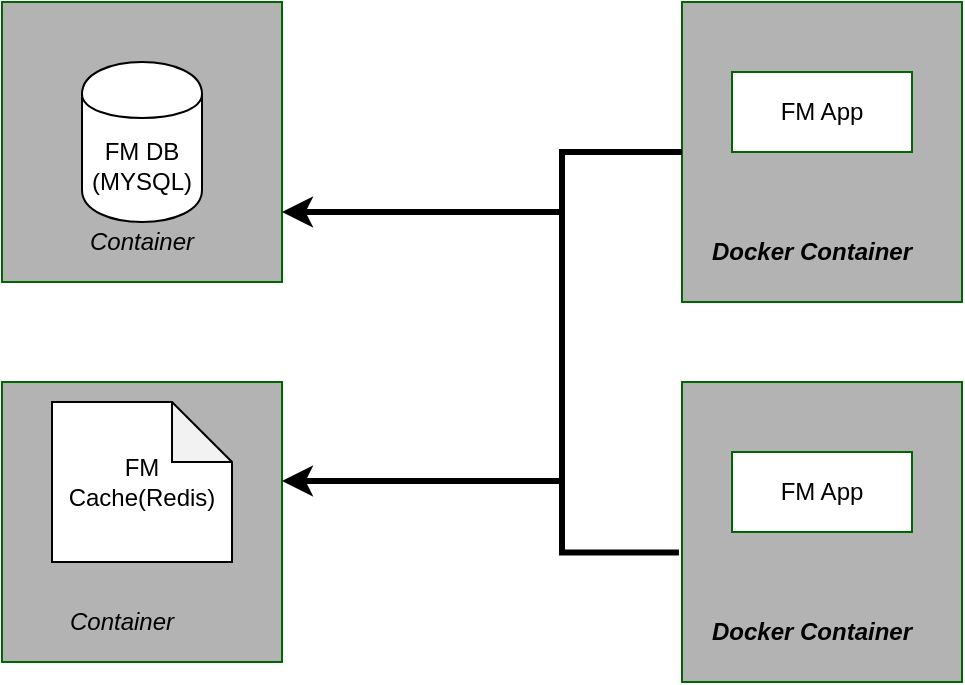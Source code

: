 <mxfile version="10.6.5" type="github"><diagram name="FM Microservice" id="b5b7bab2-c9e2-2cf4-8b2a-24fd1a2a6d21"><mxGraphModel dx="1076" dy="536" grid="1" gridSize="10" guides="1" tooltips="1" connect="1" arrows="1" fold="1" page="1" pageScale="1" pageWidth="827" pageHeight="1169" background="#ffffff" math="0" shadow="0"><root><mxCell id="0"/><mxCell id="1" parent="0"/><mxCell id="XsBEvXi6d7kAogpYvM54-3" value="" style="whiteSpace=wrap;html=1;aspect=fixed;rounded=0;strokeColor=#006600;fillColor=#B3B3B3;" parent="1" vertex="1"><mxGeometry x="70" y="160" width="140" height="140" as="geometry"/></mxCell><mxCell id="XsBEvXi6d7kAogpYvM54-1" value="" style="rounded=0;whiteSpace=wrap;html=1;fillColor=#B3B3B3;strokeColor=#006600;" parent="1" vertex="1"><mxGeometry x="410" y="160" width="140" height="150" as="geometry"/></mxCell><mxCell id="XsBEvXi6d7kAogpYvM54-2" value="FM DB (MYSQL)" style="shape=cylinder;whiteSpace=wrap;html=1;boundedLbl=1;backgroundOutline=1;" parent="1" vertex="1"><mxGeometry x="110" y="190" width="60" height="80" as="geometry"/></mxCell><mxCell id="XsBEvXi6d7kAogpYvM54-5" value="&lt;i&gt;&lt;b&gt;Docker Container&lt;/b&gt;&lt;/i&gt;" style="text;html=1;strokeColor=none;fillColor=none;align=center;verticalAlign=middle;whiteSpace=wrap;rounded=0;" parent="1" vertex="1"><mxGeometry x="420" y="275" width="110" height="20" as="geometry"/></mxCell><mxCell id="XsBEvXi6d7kAogpYvM54-10" value="&lt;i&gt;Container&lt;/i&gt;" style="text;html=1;strokeColor=none;fillColor=none;align=center;verticalAlign=middle;whiteSpace=wrap;rounded=0;" parent="1" vertex="1"><mxGeometry x="120" y="270" width="40" height="20" as="geometry"/></mxCell><mxCell id="XsBEvXi6d7kAogpYvM54-12" value="" style="whiteSpace=wrap;html=1;aspect=fixed;rounded=0;strokeColor=#006600;fillColor=#B3B3B3;" parent="1" vertex="1"><mxGeometry x="70" y="350" width="140" height="140" as="geometry"/></mxCell><mxCell id="XsBEvXi6d7kAogpYvM54-14" value="&lt;i&gt;Container&lt;/i&gt;" style="text;html=1;strokeColor=none;fillColor=none;align=center;verticalAlign=middle;whiteSpace=wrap;rounded=0;" parent="1" vertex="1"><mxGeometry x="110" y="460" width="40" height="20" as="geometry"/></mxCell><mxCell id="XsBEvXi6d7kAogpYvM54-15" value="FM Cache(Redis)" style="shape=note;whiteSpace=wrap;html=1;backgroundOutline=1;darkOpacity=0.05;" parent="1" vertex="1"><mxGeometry x="95" y="360" width="90" height="80" as="geometry"/></mxCell><mxCell id="XsBEvXi6d7kAogpYvM54-26" value="FM App" style="rounded=0;whiteSpace=wrap;html=1;strokeColor=#006600;fillColor=#ffffff;" parent="1" vertex="1"><mxGeometry x="435" y="195" width="90" height="40" as="geometry"/></mxCell><mxCell id="XsBEvXi6d7kAogpYvM54-27" value="" style="rounded=0;whiteSpace=wrap;html=1;fillColor=#B3B3B3;strokeColor=#006600;" parent="1" vertex="1"><mxGeometry x="410" y="350" width="140" height="150" as="geometry"/></mxCell><mxCell id="XsBEvXi6d7kAogpYvM54-28" value="&lt;i&gt;&lt;b&gt;Docker Container&lt;/b&gt;&lt;/i&gt;" style="text;html=1;strokeColor=none;fillColor=none;align=center;verticalAlign=middle;whiteSpace=wrap;rounded=0;" parent="1" vertex="1"><mxGeometry x="420" y="465" width="110" height="20" as="geometry"/></mxCell><mxCell id="XsBEvXi6d7kAogpYvM54-29" value="FM App" style="rounded=0;whiteSpace=wrap;html=1;strokeColor=#006600;fillColor=#ffffff;" parent="1" vertex="1"><mxGeometry x="435" y="385" width="90" height="40" as="geometry"/></mxCell><mxCell id="XsBEvXi6d7kAogpYvM54-35" value="" style="endArrow=none;html=1;strokeWidth=3;edgeStyle=orthogonalEdgeStyle;rounded=0;exitX=-0.011;exitY=0.568;exitDx=0;exitDy=0;exitPerimeter=0;" parent="1" source="XsBEvXi6d7kAogpYvM54-27" target="XsBEvXi6d7kAogpYvM54-1" edge="1"><mxGeometry width="50" height="50" relative="1" as="geometry"><mxPoint x="400" y="435" as="sourcePoint"/><mxPoint x="220" y="525" as="targetPoint"/><Array as="points"><mxPoint x="350" y="435"/><mxPoint x="350" y="235"/></Array></mxGeometry></mxCell><mxCell id="XsBEvXi6d7kAogpYvM54-36" value="" style="endArrow=classic;html=1;strokeWidth=3;entryX=1;entryY=0.75;entryDx=0;entryDy=0;" parent="1" target="XsBEvXi6d7kAogpYvM54-3" edge="1"><mxGeometry width="50" height="50" relative="1" as="geometry"><mxPoint x="350" y="265" as="sourcePoint"/><mxPoint x="320" y="275" as="targetPoint"/></mxGeometry></mxCell><mxCell id="XsBEvXi6d7kAogpYvM54-37" value="" style="endArrow=classic;html=1;strokeWidth=3;entryX=1;entryY=0.75;entryDx=0;entryDy=0;" parent="1" edge="1"><mxGeometry width="50" height="50" relative="1" as="geometry"><mxPoint x="350" y="399.5" as="sourcePoint"/><mxPoint x="210" y="399.5" as="targetPoint"/></mxGeometry></mxCell></root></mxGraphModel></diagram><diagram id="bomM4OSK69pH96VOa1PS" name="Deployment and scaling"><mxGraphModel dx="1010" dy="550" grid="1" gridSize="10" guides="1" tooltips="1" connect="1" arrows="1" fold="1" page="1" pageScale="1" pageWidth="850" pageHeight="1100" math="0" shadow="0"><root><mxCell id="FZttoBnwqSK5WaL9bnYL-0"/><mxCell id="FZttoBnwqSK5WaL9bnYL-1" parent="FZttoBnwqSK5WaL9bnYL-0"/><mxCell id="Ld_Pm03L-7xC0JWbk3ft-17" value="" style="rounded=0;whiteSpace=wrap;html=1;fillColor=#B3B3B3;strokeColor=#006600;" parent="FZttoBnwqSK5WaL9bnYL-1" vertex="1"><mxGeometry x="248.5" y="178.5" width="95" height="130" as="geometry"/></mxCell><mxCell id="Ld_Pm03L-7xC0JWbk3ft-18" value="&lt;i&gt;&lt;b&gt;&lt;font style=&quot;font-size: 9px&quot;&gt;Docker Container&lt;/font&gt;&lt;/b&gt;&lt;/i&gt;" style="text;html=1;strokeColor=none;fillColor=none;align=center;verticalAlign=middle;whiteSpace=wrap;rounded=0;direction=south;" parent="FZttoBnwqSK5WaL9bnYL-1" vertex="1"><mxGeometry x="248" y="198.5" width="102" height="20" as="geometry"/></mxCell><mxCell id="Ld_Pm03L-7xC0JWbk3ft-19" value="&lt;font style=&quot;font-size: 10px&quot;&gt;FM App&lt;/font&gt;" style="rounded=0;whiteSpace=wrap;html=1;strokeColor=#006600;fillColor=#ffffff;" parent="FZttoBnwqSK5WaL9bnYL-1" vertex="1"><mxGeometry x="258.5" y="234.5" width="65" height="30" as="geometry"/></mxCell><mxCell id="Ld_Pm03L-7xC0JWbk3ft-27" value="" style="rounded=0;whiteSpace=wrap;html=1;fillColor=#B3B3B3;strokeColor=#006600;" parent="FZttoBnwqSK5WaL9bnYL-1" vertex="1"><mxGeometry x="240.5" y="613.5" width="95" height="115" as="geometry"/></mxCell><mxCell id="Ld_Pm03L-7xC0JWbk3ft-28" value="&lt;i&gt;&lt;b&gt;&lt;font style=&quot;font-size: 9px&quot;&gt;Docker Container&lt;/font&gt;&lt;/b&gt;&lt;/i&gt;" style="text;html=1;strokeColor=none;fillColor=none;align=center;verticalAlign=middle;whiteSpace=wrap;rounded=0;direction=south;" parent="FZttoBnwqSK5WaL9bnYL-1" vertex="1"><mxGeometry x="283" y="661" width="10" height="85" as="geometry"/></mxCell><mxCell id="Ld_Pm03L-7xC0JWbk3ft-29" value="&lt;font style=&quot;font-size: 10px&quot;&gt;NITL1&lt;/font&gt;" style="rounded=0;whiteSpace=wrap;html=1;strokeColor=#006600;fillColor=#ffffff;" parent="FZttoBnwqSK5WaL9bnYL-1" vertex="1"><mxGeometry x="250.5" y="646" width="65" height="30" as="geometry"/></mxCell><mxCell id="Ld_Pm03L-7xC0JWbk3ft-30" value="" style="shape=cube;whiteSpace=wrap;html=1;boundedLbl=1;backgroundOutline=1;darkOpacity=0.05;darkOpacity2=0.1;strokeColor=#006600;fillColor=#ffffff;" parent="FZttoBnwqSK5WaL9bnYL-1" vertex="1"><mxGeometry x="125.5" y="354.5" width="603" height="200" as="geometry"/></mxCell><mxCell id="Ld_Pm03L-7xC0JWbk3ft-32" value="&lt;b&gt;KAFKA Cluster&lt;/b&gt;" style="text;html=1;strokeColor=none;fillColor=none;align=center;verticalAlign=middle;whiteSpace=wrap;rounded=0;fontSize=9;" parent="FZttoBnwqSK5WaL9bnYL-1" vertex="1"><mxGeometry x="38" y="484.5" width="80" as="geometry"/></mxCell><mxCell id="Ld_Pm03L-7xC0JWbk3ft-34" value="Brokers" style="whiteSpace=wrap;html=1;aspect=fixed;strokeColor=#006600;fillColor=#ffffff;fontSize=9;" parent="FZttoBnwqSK5WaL9bnYL-1" vertex="1"><mxGeometry x="155.5" y="449.5" width="50" height="50" as="geometry"/></mxCell><mxCell id="Ld_Pm03L-7xC0JWbk3ft-35" value="Brokers" style="whiteSpace=wrap;html=1;aspect=fixed;strokeColor=#006600;fillColor=#ffffff;fontSize=9;" parent="FZttoBnwqSK5WaL9bnYL-1" vertex="1"><mxGeometry x="155.5" y="389.5" width="50" height="50" as="geometry"/></mxCell><mxCell id="Ld_Pm03L-7xC0JWbk3ft-37" value="" style="rounded=0;whiteSpace=wrap;html=1;fillColor=#B3B3B3;strokeColor=#006600;" parent="FZttoBnwqSK5WaL9bnYL-1" vertex="1"><mxGeometry x="505.5" y="620" width="90" height="115" as="geometry"/></mxCell><mxCell id="Ld_Pm03L-7xC0JWbk3ft-38" value="&lt;i&gt;&lt;b&gt;&lt;font style=&quot;font-size: 9px&quot;&gt;Docker Container&lt;/font&gt;&lt;/b&gt;&lt;/i&gt;" style="text;html=1;strokeColor=none;fillColor=none;align=center;verticalAlign=middle;whiteSpace=wrap;rounded=0;direction=south;" parent="FZttoBnwqSK5WaL9bnYL-1" vertex="1"><mxGeometry x="548" y="667.5" width="10" height="85" as="geometry"/></mxCell><mxCell id="Ld_Pm03L-7xC0JWbk3ft-39" value="&lt;font style=&quot;font-size: 10px&quot;&gt;NITL1&lt;/font&gt;" style="rounded=0;whiteSpace=wrap;html=1;strokeColor=#006600;fillColor=#ffffff;" parent="FZttoBnwqSK5WaL9bnYL-1" vertex="1"><mxGeometry x="515.5" y="652.5" width="65" height="30" as="geometry"/></mxCell><mxCell id="Ld_Pm03L-7xC0JWbk3ft-40" value="&lt;font&gt;NE&lt;/font&gt;" style="shape=cylinder;whiteSpace=wrap;html=1;boundedLbl=1;backgroundOutline=1;strokeColor=#006600;fillColor=#99CCFF;fontSize=9;fontColor=#000000;labelBackgroundColor=none;fontStyle=1;" parent="FZttoBnwqSK5WaL9bnYL-1" vertex="1"><mxGeometry x="180.5" y="793.5" width="90" height="40" as="geometry"/></mxCell><mxCell id="Ld_Pm03L-7xC0JWbk3ft-41" value="&lt;font&gt;NE&lt;/font&gt;" style="shape=cylinder;whiteSpace=wrap;html=1;boundedLbl=1;backgroundOutline=1;strokeColor=#006600;fillColor=#99CCFF;fontSize=9;fontColor=#000000;labelBackgroundColor=none;fontStyle=1;" parent="FZttoBnwqSK5WaL9bnYL-1" vertex="1"><mxGeometry x="550.5" y="793.5" width="90" height="40" as="geometry"/></mxCell><mxCell id="Ld_Pm03L-7xC0JWbk3ft-42" value="&lt;font&gt;NE&lt;/font&gt;" style="shape=cylinder;whiteSpace=wrap;html=1;boundedLbl=1;backgroundOutline=1;strokeColor=#006600;fillColor=#99CCFF;fontSize=9;fontColor=#000000;labelBackgroundColor=none;fontStyle=1;" parent="FZttoBnwqSK5WaL9bnYL-1" vertex="1"><mxGeometry x="420.5" y="793.5" width="90" height="40" as="geometry"/></mxCell><mxCell id="Ld_Pm03L-7xC0JWbk3ft-43" value="&lt;font&gt;NE&lt;/font&gt;" style="shape=cylinder;whiteSpace=wrap;html=1;boundedLbl=1;backgroundOutline=1;strokeColor=#006600;fillColor=#99CCFF;fontSize=9;fontColor=#000000;labelBackgroundColor=none;fontStyle=1;" parent="FZttoBnwqSK5WaL9bnYL-1" vertex="1"><mxGeometry x="298" y="793.5" width="90" height="40" as="geometry"/></mxCell><mxCell id="Ld_Pm03L-7xC0JWbk3ft-45" value="" style="endArrow=classic;startArrow=classic;html=1;strokeWidth=1;fontSize=5;fontColor=#000000;exitX=0.5;exitY=0;exitDx=0;exitDy=0;rounded=0;strokeColor=#000000;entryX=0.75;entryY=1;entryDx=0;entryDy=0;" parent="FZttoBnwqSK5WaL9bnYL-1" source="Ld_Pm03L-7xC0JWbk3ft-40" target="Ld_Pm03L-7xC0JWbk3ft-28" edge="1"><mxGeometry width="50" height="50" relative="1" as="geometry"><mxPoint x="243" y="785" as="sourcePoint"/><mxPoint x="293" y="735" as="targetPoint"/></mxGeometry></mxCell><mxCell id="Ld_Pm03L-7xC0JWbk3ft-47" value="" style="endArrow=classic;startArrow=classic;html=1;strokeWidth=1;fontSize=5;fontColor=#000000;rounded=0;strokeColor=#000000;exitX=0.5;exitY=0;exitDx=0;exitDy=0;" parent="FZttoBnwqSK5WaL9bnYL-1" source="Ld_Pm03L-7xC0JWbk3ft-43" edge="1"><mxGeometry width="50" height="50" relative="1" as="geometry"><mxPoint x="338.5" y="833.5" as="sourcePoint"/><mxPoint x="285.5" y="723.5" as="targetPoint"/></mxGeometry></mxCell><mxCell id="Ld_Pm03L-7xC0JWbk3ft-48" value="" style="endArrow=classic;startArrow=classic;html=1;strokeWidth=1;fontSize=5;fontColor=#000000;exitX=0.5;exitY=0;exitDx=0;exitDy=0;rounded=0;strokeColor=#000000;entryX=0.4;entryY=0.987;entryDx=0;entryDy=0;entryPerimeter=0;" parent="FZttoBnwqSK5WaL9bnYL-1" source="Ld_Pm03L-7xC0JWbk3ft-42" target="Ld_Pm03L-7xC0JWbk3ft-37" edge="1"><mxGeometry width="50" height="50" relative="1" as="geometry"><mxPoint x="385" y="833.5" as="sourcePoint"/><mxPoint x="448" y="724.5" as="targetPoint"/></mxGeometry></mxCell><mxCell id="Ld_Pm03L-7xC0JWbk3ft-49" value="" style="endArrow=classic;startArrow=classic;html=1;strokeWidth=1;fontSize=5;fontColor=#000000;exitX=0.5;exitY=0;exitDx=0;exitDy=0;rounded=0;strokeColor=#000000;" parent="FZttoBnwqSK5WaL9bnYL-1" source="Ld_Pm03L-7xC0JWbk3ft-41" edge="1"><mxGeometry width="50" height="50" relative="1" as="geometry"><mxPoint x="532.5" y="833.5" as="sourcePoint"/><mxPoint x="545.5" y="733.5" as="targetPoint"/></mxGeometry></mxCell><mxCell id="Ld_Pm03L-7xC0JWbk3ft-51" value="&lt;font style=&quot;font-size: 8px&quot;&gt;&lt;b&gt;FM Producer&lt;/b&gt;&lt;/font&gt;" style="whiteSpace=wrap;html=1;aspect=fixed;labelBackgroundColor=none;strokeColor=#006600;fillColor=#99CCFF;fontSize=5;fontColor=#000000;" parent="FZttoBnwqSK5WaL9bnYL-1" vertex="1"><mxGeometry x="268.5" y="600.5" width="39" height="39" as="geometry"/></mxCell><mxCell id="Ld_Pm03L-7xC0JWbk3ft-52" value="&lt;font style=&quot;font-size: 8px&quot;&gt;&lt;b&gt;FM Producer&lt;/b&gt;&lt;/font&gt;" style="whiteSpace=wrap;html=1;aspect=fixed;labelBackgroundColor=none;strokeColor=#006600;fillColor=#99CCFF;fontSize=5;fontColor=#000000;" parent="FZttoBnwqSK5WaL9bnYL-1" vertex="1"><mxGeometry x="528.5" y="607" width="39" height="39" as="geometry"/></mxCell><mxCell id="Ld_Pm03L-7xC0JWbk3ft-53" value="" style="shape=note;whiteSpace=wrap;html=1;backgroundOutline=1;darkOpacity=0.05;labelBackgroundColor=none;strokeColor=#006600;fillColor=#99CCFF;fontSize=5;fontColor=#000000;" parent="FZttoBnwqSK5WaL9bnYL-1" vertex="1"><mxGeometry x="240.5" y="454.5" width="325" height="70" as="geometry"/></mxCell><mxCell id="Ld_Pm03L-7xC0JWbk3ft-54" value="&lt;font style=&quot;font-size: 8px&quot;&gt;Partition-0&lt;/font&gt;" style="whiteSpace=wrap;html=1;aspect=fixed;labelBackgroundColor=none;strokeColor=#6D1F00;fillColor=#a0522d;fontSize=5;fontColor=#ffffff;" parent="FZttoBnwqSK5WaL9bnYL-1" vertex="1"><mxGeometry x="253.5" y="474.5" width="40" height="40" as="geometry"/></mxCell><mxCell id="Ld_Pm03L-7xC0JWbk3ft-55" value="&lt;span&gt;&lt;font style=&quot;font-size: 9px&quot;&gt;&lt;b&gt;FM TOPIC&lt;/b&gt;&lt;/font&gt;&lt;/span&gt;" style="text;html=1;strokeColor=none;fillColor=none;align=center;verticalAlign=middle;whiteSpace=wrap;rounded=0;labelBackgroundColor=none;fontSize=5;fontColor=#000000;" parent="FZttoBnwqSK5WaL9bnYL-1" vertex="1"><mxGeometry x="462.5" y="484.5" width="48" height="20" as="geometry"/></mxCell><mxCell id="Ld_Pm03L-7xC0JWbk3ft-56" value="&lt;font style=&quot;font-size: 8px&quot;&gt;Partition-1&lt;/font&gt;" style="whiteSpace=wrap;html=1;aspect=fixed;labelBackgroundColor=none;strokeColor=#6D1F00;fillColor=#a0522d;fontSize=5;fontColor=#ffffff;" parent="FZttoBnwqSK5WaL9bnYL-1" vertex="1"><mxGeometry x="315.5" y="474.5" width="40" height="40" as="geometry"/></mxCell><mxCell id="Ld_Pm03L-7xC0JWbk3ft-57" value="&lt;font style=&quot;font-size: 8px&quot;&gt;...&lt;/font&gt;" style="whiteSpace=wrap;html=1;aspect=fixed;labelBackgroundColor=none;strokeColor=#6D1F00;fillColor=#a0522d;fontSize=5;fontColor=#ffffff;" parent="FZttoBnwqSK5WaL9bnYL-1" vertex="1"><mxGeometry x="370.5" y="474.5" width="40" height="40" as="geometry"/></mxCell><mxCell id="Ld_Pm03L-7xC0JWbk3ft-58" value="&lt;font style=&quot;font-size: 8px&quot;&gt;&lt;b&gt;FM Consumer&lt;/b&gt;&lt;/font&gt;" style="whiteSpace=wrap;html=1;aspect=fixed;labelBackgroundColor=none;strokeColor=#006600;fillColor=#99CCFF;fontSize=5;fontColor=#000000;" parent="FZttoBnwqSK5WaL9bnYL-1" vertex="1"><mxGeometry x="272.5" y="278.5" width="47" height="47" as="geometry"/></mxCell><mxCell id="Ld_Pm03L-7xC0JWbk3ft-59" value="" style="rounded=0;whiteSpace=wrap;html=1;fillColor=#B3B3B3;strokeColor=#006600;" parent="FZttoBnwqSK5WaL9bnYL-1" vertex="1"><mxGeometry x="398.5" y="178.5" width="95" height="130" as="geometry"/></mxCell><mxCell id="Ld_Pm03L-7xC0JWbk3ft-60" value="&lt;i&gt;&lt;b&gt;&lt;font style=&quot;font-size: 9px&quot;&gt;Docker Container&lt;/font&gt;&lt;/b&gt;&lt;/i&gt;" style="text;html=1;strokeColor=none;fillColor=none;align=center;verticalAlign=middle;whiteSpace=wrap;rounded=0;direction=south;" parent="FZttoBnwqSK5WaL9bnYL-1" vertex="1"><mxGeometry x="398" y="198.5" width="102" height="20" as="geometry"/></mxCell><mxCell id="Ld_Pm03L-7xC0JWbk3ft-61" value="&lt;font style=&quot;font-size: 10px&quot;&gt;FM App&lt;/font&gt;" style="rounded=0;whiteSpace=wrap;html=1;strokeColor=#006600;fillColor=#ffffff;" parent="FZttoBnwqSK5WaL9bnYL-1" vertex="1"><mxGeometry x="408.5" y="234.5" width="65" height="30" as="geometry"/></mxCell><mxCell id="Ld_Pm03L-7xC0JWbk3ft-62" value="&lt;font style=&quot;font-size: 8px&quot;&gt;&lt;b&gt;FM Consumer&lt;/b&gt;&lt;/font&gt;" style="whiteSpace=wrap;html=1;aspect=fixed;labelBackgroundColor=none;strokeColor=#006600;fillColor=#99CCFF;fontSize=5;fontColor=#000000;" parent="FZttoBnwqSK5WaL9bnYL-1" vertex="1"><mxGeometry x="422.5" y="278.5" width="47" height="47" as="geometry"/></mxCell><mxCell id="Ld_Pm03L-7xC0JWbk3ft-63" value="" style="rounded=0;whiteSpace=wrap;html=1;fillColor=#B3B3B3;strokeColor=#006600;" parent="FZttoBnwqSK5WaL9bnYL-1" vertex="1"><mxGeometry x="590" y="178.5" width="95" height="130" as="geometry"/></mxCell><mxCell id="Ld_Pm03L-7xC0JWbk3ft-64" value="&lt;i&gt;&lt;b&gt;&lt;font style=&quot;font-size: 9px&quot;&gt;Docker Container&lt;/font&gt;&lt;/b&gt;&lt;/i&gt;" style="text;html=1;strokeColor=none;fillColor=none;align=center;verticalAlign=middle;whiteSpace=wrap;rounded=0;direction=south;" parent="FZttoBnwqSK5WaL9bnYL-1" vertex="1"><mxGeometry x="589.5" y="198.5" width="102" height="20" as="geometry"/></mxCell><mxCell id="Ld_Pm03L-7xC0JWbk3ft-65" value="&lt;font style=&quot;font-size: 10px&quot;&gt;PM App&lt;/font&gt;" style="rounded=0;whiteSpace=wrap;html=1;strokeColor=#006600;fillColor=#ffffff;" parent="FZttoBnwqSK5WaL9bnYL-1" vertex="1"><mxGeometry x="600" y="234.5" width="65" height="30" as="geometry"/></mxCell><mxCell id="Ld_Pm03L-7xC0JWbk3ft-66" value="&lt;font style=&quot;font-size: 8px&quot;&gt;&lt;b&gt;PM Consumer&lt;/b&gt;&lt;/font&gt;" style="whiteSpace=wrap;html=1;aspect=fixed;labelBackgroundColor=none;strokeColor=#006600;fillColor=#99CCFF;fontSize=5;fontColor=#000000;" parent="FZttoBnwqSK5WaL9bnYL-1" vertex="1"><mxGeometry x="614" y="278.5" width="47" height="47" as="geometry"/></mxCell><mxCell id="Ld_Pm03L-7xC0JWbk3ft-67" value="" style="endArrow=classic;startArrow=classic;html=1;strokeWidth=1;fontSize=5;fontColor=#000000;exitX=0.75;exitY=0;exitDx=0;exitDy=0;rounded=0;strokeColor=#000000;" parent="FZttoBnwqSK5WaL9bnYL-1" source="Ld_Pm03L-7xC0JWbk3ft-51" edge="1"><mxGeometry width="50" height="50" relative="1" as="geometry"><mxPoint x="253.5" y="610.5" as="sourcePoint"/><mxPoint x="297.5" y="525.5" as="targetPoint"/></mxGeometry></mxCell><mxCell id="Ld_Pm03L-7xC0JWbk3ft-68" value="" style="shape=note;whiteSpace=wrap;html=1;backgroundOutline=1;darkOpacity=0.05;labelBackgroundColor=none;strokeColor=#006600;fillColor=#99CCFF;fontSize=5;fontColor=#000000;" parent="FZttoBnwqSK5WaL9bnYL-1" vertex="1"><mxGeometry x="615.5" y="444.5" width="90" height="75" as="geometry"/></mxCell><mxCell id="Ld_Pm03L-7xC0JWbk3ft-69" value="&lt;font style=&quot;font-size: 8px&quot;&gt;Partition-0&lt;/font&gt;" style="whiteSpace=wrap;html=1;aspect=fixed;labelBackgroundColor=none;strokeColor=#6D1F00;fillColor=#a0522d;fontSize=5;fontColor=#ffffff;" parent="FZttoBnwqSK5WaL9bnYL-1" vertex="1"><mxGeometry x="625" y="474.5" width="40" height="40" as="geometry"/></mxCell><mxCell id="Ld_Pm03L-7xC0JWbk3ft-72" value="&lt;span&gt;&lt;font style=&quot;font-size: 9px&quot;&gt;&lt;b&gt;Other TOPICS&lt;/b&gt;&lt;/font&gt;&lt;/span&gt;" style="text;html=1;strokeColor=none;fillColor=none;align=center;verticalAlign=middle;whiteSpace=wrap;rounded=0;labelBackgroundColor=none;fontSize=5;fontColor=#000000;" parent="FZttoBnwqSK5WaL9bnYL-1" vertex="1"><mxGeometry x="622.5" y="449.5" width="48" height="20" as="geometry"/></mxCell><mxCell id="Ld_Pm03L-7xC0JWbk3ft-73" value="" style="endArrow=classic;startArrow=classic;html=1;strokeWidth=1;fontSize=5;fontColor=#000000;rounded=0;strokeColor=#000000;entryX=0.697;entryY=0.842;entryDx=0;entryDy=0;entryPerimeter=0;" parent="FZttoBnwqSK5WaL9bnYL-1" target="Ld_Pm03L-7xC0JWbk3ft-30" edge="1"><mxGeometry width="50" height="50" relative="1" as="geometry"><mxPoint x="545.5" y="604.5" as="sourcePoint"/><mxPoint x="307.5" y="535.5" as="targetPoint"/></mxGeometry></mxCell><mxCell id="Ld_Pm03L-7xC0JWbk3ft-74" value="" style="endArrow=classic;startArrow=classic;html=1;strokeWidth=1;fontSize=5;fontColor=#000000;exitX=0.165;exitY=0;exitDx=0;exitDy=0;rounded=0;strokeColor=#000000;exitPerimeter=0;" parent="FZttoBnwqSK5WaL9bnYL-1" source="Ld_Pm03L-7xC0JWbk3ft-53" edge="1"><mxGeometry width="50" height="50" relative="1" as="geometry"><mxPoint x="294" y="392" as="sourcePoint"/><mxPoint x="294" y="317" as="targetPoint"/></mxGeometry></mxCell><mxCell id="Ld_Pm03L-7xC0JWbk3ft-75" value="" style="endArrow=classic;startArrow=classic;html=1;strokeWidth=1;fontSize=5;fontColor=#000000;rounded=0;strokeColor=#000000;" parent="FZttoBnwqSK5WaL9bnYL-1" edge="1"><mxGeometry width="50" height="50" relative="1" as="geometry"><mxPoint x="444.5" y="455.5" as="sourcePoint"/><mxPoint x="444" y="325.5" as="targetPoint"/></mxGeometry></mxCell><mxCell id="Ld_Pm03L-7xC0JWbk3ft-76" value="" style="endArrow=classic;startArrow=classic;html=1;strokeWidth=1;fontSize=5;fontColor=#000000;rounded=0;strokeColor=#000000;" parent="FZttoBnwqSK5WaL9bnYL-1" edge="1"><mxGeometry width="50" height="50" relative="1" as="geometry"><mxPoint x="640.5" y="449.5" as="sourcePoint"/><mxPoint x="640" y="319.5" as="targetPoint"/></mxGeometry></mxCell><mxCell id="Ld_Pm03L-7xC0JWbk3ft-79" value="" style="shape=internalStorage;whiteSpace=wrap;html=1;backgroundOutline=1;labelBackgroundColor=none;strokeColor=#006600;fillColor=#99CCFF;fontSize=5;fontColor=#000000;dx=42;dy=16;" parent="FZttoBnwqSK5WaL9bnYL-1" vertex="1"><mxGeometry x="53.5" y="619.5" width="90" height="84" as="geometry"/></mxCell><mxCell id="Ld_Pm03L-7xC0JWbk3ft-80" value="&lt;span&gt;&lt;font style=&quot;font-size: 9px&quot;&gt;&lt;b&gt;Session registry&lt;/b&gt;&lt;/font&gt;&lt;/span&gt;" style="text;html=1;strokeColor=none;fillColor=none;align=center;verticalAlign=middle;whiteSpace=wrap;rounded=0;labelBackgroundColor=none;fontSize=5;fontColor=#000000;" parent="FZttoBnwqSK5WaL9bnYL-1" vertex="1"><mxGeometry x="53.5" y="599.5" width="90" height="20" as="geometry"/></mxCell><mxCell id="Ld_Pm03L-7xC0JWbk3ft-81" value="&lt;font style=&quot;font-size: 9px&quot;&gt;NITL1&amp;nbsp; &amp;nbsp; NE&lt;/font&gt;" style="text;html=1;strokeColor=none;fillColor=none;align=center;verticalAlign=middle;whiteSpace=wrap;rounded=0;labelBackgroundColor=none;fontSize=5;fontColor=#000000;" parent="FZttoBnwqSK5WaL9bnYL-1" vertex="1"><mxGeometry x="53.5" y="619.5" width="78" height="20" as="geometry"/></mxCell><mxCell id="Ld_Pm03L-7xC0JWbk3ft-85" value="&lt;b style=&quot;font-size: 9px&quot;&gt;&lt;br&gt;Alarm cache&lt;/b&gt;&lt;br&gt;" style="shape=cylinder;whiteSpace=wrap;html=1;boundedLbl=1;backgroundOutline=1;labelBackgroundColor=none;strokeColor=#006600;fillColor=#99CCFF;fontSize=5;fontColor=#000000;" parent="FZttoBnwqSK5WaL9bnYL-1" vertex="1"><mxGeometry x="157.5" y="198.5" width="48" height="66" as="geometry"/></mxCell><mxCell id="Ld_Pm03L-7xC0JWbk3ft-86" value="&lt;b&gt;&lt;font style=&quot;font-size: 8px&quot;&gt;FM Database&lt;/font&gt;&lt;/b&gt;" style="shape=cylinder;whiteSpace=wrap;html=1;boundedLbl=1;backgroundOutline=1;labelBackgroundColor=none;strokeColor=#006600;fillColor=#99CCFF;fontSize=5;fontColor=#000000;" parent="FZttoBnwqSK5WaL9bnYL-1" vertex="1"><mxGeometry x="38.5" y="188.5" width="48" height="84" as="geometry"/></mxCell><mxCell id="Ld_Pm03L-7xC0JWbk3ft-87" value="" style="endArrow=none;html=1;strokeColor=#000000;strokeWidth=1;fontSize=5;fontColor=#000000;exitX=1;exitY=0.545;exitDx=0;exitDy=0;exitPerimeter=0;entryX=0.002;entryY=0.428;entryDx=0;entryDy=0;entryPerimeter=0;" parent="FZttoBnwqSK5WaL9bnYL-1" source="Ld_Pm03L-7xC0JWbk3ft-85" target="Ld_Pm03L-7xC0JWbk3ft-17" edge="1"><mxGeometry width="50" height="50" relative="1" as="geometry"><mxPoint x="181.5" y="268.5" as="sourcePoint"/><mxPoint x="231.5" y="218.5" as="targetPoint"/></mxGeometry></mxCell><mxCell id="Ld_Pm03L-7xC0JWbk3ft-88" value="" style="endArrow=none;html=1;strokeColor=#000000;strokeWidth=1;fontSize=5;fontColor=#000000;exitX=1;exitY=0.5;exitDx=0;exitDy=0;entryX=0;entryY=0.5;entryDx=0;entryDy=0;" parent="FZttoBnwqSK5WaL9bnYL-1" source="Ld_Pm03L-7xC0JWbk3ft-86" target="Ld_Pm03L-7xC0JWbk3ft-85" edge="1"><mxGeometry width="50" height="50" relative="1" as="geometry"><mxPoint x="78" y="231" as="sourcePoint"/><mxPoint x="121" y="231" as="targetPoint"/></mxGeometry></mxCell><mxCell id="Ld_Pm03L-7xC0JWbk3ft-89" value="&lt;b&gt;&lt;font style=&quot;font-size: 8px&quot;&gt;PM Database&lt;/font&gt;&lt;/b&gt;" style="shape=cylinder;whiteSpace=wrap;html=1;boundedLbl=1;backgroundOutline=1;labelBackgroundColor=none;strokeColor=#006600;fillColor=#99CCFF;fontSize=5;fontColor=#000000;" parent="FZttoBnwqSK5WaL9bnYL-1" vertex="1"><mxGeometry x="755.5" y="194.5" width="48" height="84" as="geometry"/></mxCell><mxCell id="Ld_Pm03L-7xC0JWbk3ft-91" value="" style="endArrow=none;html=1;strokeColor=#000000;strokeWidth=1;fontSize=5;fontColor=#000000;exitX=1;exitY=0.5;exitDx=0;exitDy=0;entryX=0;entryY=0.5;entryDx=0;entryDy=0;" parent="FZttoBnwqSK5WaL9bnYL-1" edge="1"><mxGeometry width="50" height="50" relative="1" as="geometry"><mxPoint x="86.5" y="230.5" as="sourcePoint"/><mxPoint x="157.5" y="231.5" as="targetPoint"/></mxGeometry></mxCell><mxCell id="Ld_Pm03L-7xC0JWbk3ft-92" value="" style="endArrow=none;html=1;strokeColor=#000000;strokeWidth=1;fontSize=5;fontColor=#000000;exitX=1;exitY=0.5;exitDx=0;exitDy=0;entryX=0;entryY=0.5;entryDx=0;entryDy=0;" parent="FZttoBnwqSK5WaL9bnYL-1" edge="1"><mxGeometry width="50" height="50" relative="1" as="geometry"><mxPoint x="684.5" y="236" as="sourcePoint"/><mxPoint x="755.5" y="237" as="targetPoint"/></mxGeometry></mxCell><mxCell id="Ld_Pm03L-7xC0JWbk3ft-93" value="" style="rounded=0;whiteSpace=wrap;html=1;fillColor=#B3B3B3;strokeColor=#006600;" parent="FZttoBnwqSK5WaL9bnYL-1" vertex="1"><mxGeometry x="397" y="33.5" width="95" height="60" as="geometry"/></mxCell><mxCell id="Ld_Pm03L-7xC0JWbk3ft-94" value="&lt;i&gt;&lt;b&gt;&lt;font style=&quot;font-size: 9px&quot;&gt;Docker Container&lt;/font&gt;&lt;/b&gt;&lt;/i&gt;" style="text;html=1;strokeColor=none;fillColor=none;align=center;verticalAlign=middle;whiteSpace=wrap;rounded=0;direction=south;" parent="FZttoBnwqSK5WaL9bnYL-1" vertex="1"><mxGeometry x="397" y="73.5" width="102" height="20" as="geometry"/></mxCell><mxCell id="Ld_Pm03L-7xC0JWbk3ft-95" value="&lt;font style=&quot;font-size: 10px&quot;&gt;GUI App&lt;/font&gt;" style="rounded=0;whiteSpace=wrap;html=1;strokeColor=#006600;fillColor=#ffffff;" parent="FZttoBnwqSK5WaL9bnYL-1" vertex="1"><mxGeometry x="411.5" y="43.5" width="65" height="30" as="geometry"/></mxCell><mxCell id="Ld_Pm03L-7xC0JWbk3ft-99" value="&lt;font style=&quot;font-size: 10px&quot;&gt;Kubernetes(Container orchestration)&lt;/font&gt;" style="shape=process;whiteSpace=wrap;html=1;backgroundOutline=1;labelBackgroundColor=none;strokeColor=#006600;fillColor=#99CCFF;fontSize=5;fontColor=#000000;" parent="FZttoBnwqSK5WaL9bnYL-1" vertex="1"><mxGeometry x="298" y="103.5" width="300" height="20" as="geometry"/></mxCell><mxCell id="Ld_Pm03L-7xC0JWbk3ft-100" value="&lt;font style=&quot;font-size: 8px&quot;&gt;&lt;b&gt;REST endpoint&lt;/b&gt;&lt;/font&gt;" style="rounded=0;whiteSpace=wrap;html=1;labelBackgroundColor=none;strokeColor=#006600;fillColor=#99CCFF;fontSize=5;fontColor=#000000;" parent="FZttoBnwqSK5WaL9bnYL-1" vertex="1"><mxGeometry x="276" y="167.5" width="44" height="31" as="geometry"/></mxCell><mxCell id="Ld_Pm03L-7xC0JWbk3ft-101" value="&lt;font style=&quot;font-size: 8px&quot;&gt;&lt;b&gt;REST endpoint&lt;/b&gt;&lt;/font&gt;" style="rounded=0;whiteSpace=wrap;html=1;labelBackgroundColor=none;strokeColor=#006600;fillColor=#99CCFF;fontSize=5;fontColor=#000000;" parent="FZttoBnwqSK5WaL9bnYL-1" vertex="1"><mxGeometry x="614" y="167.5" width="44" height="31" as="geometry"/></mxCell><mxCell id="Ld_Pm03L-7xC0JWbk3ft-102" value="&lt;font style=&quot;font-size: 8px&quot;&gt;&lt;b&gt;REST endpoint&lt;/b&gt;&lt;/font&gt;" style="rounded=0;whiteSpace=wrap;html=1;labelBackgroundColor=none;strokeColor=#006600;fillColor=#99CCFF;fontSize=5;fontColor=#000000;" parent="FZttoBnwqSK5WaL9bnYL-1" vertex="1"><mxGeometry x="422" y="163" width="44" height="31" as="geometry"/></mxCell></root></mxGraphModel></diagram><diagram id="VGc77fgOc_NAmWknBdwB" name="CMS Cluster IPS"><mxGraphModel dx="1010" dy="550" grid="1" gridSize="10" guides="1" tooltips="1" connect="1" arrows="1" fold="1" page="1" pageScale="1" pageWidth="850" pageHeight="1100" math="0" shadow="0"><root><mxCell id="A01GywD1hD8KgD_ATjK4-0"/><mxCell id="A01GywD1hD8KgD_ATjK4-1" parent="A01GywD1hD8KgD_ATjK4-0"/><mxCell id="21BD70DiWOak-j1QPELU-1" value="" style="rounded=0;whiteSpace=wrap;html=1;fillColor=#fff2cc;strokeColor=#d6b656;" parent="A01GywD1hD8KgD_ATjK4-1" vertex="1"><mxGeometry x="514" y="103" width="280" height="215" as="geometry"/></mxCell><mxCell id="21BD70DiWOak-j1QPELU-0" value="" style="rounded=0;whiteSpace=wrap;html=1;fillColor=#fff2cc;strokeColor=#d6b656;" parent="A01GywD1hD8KgD_ATjK4-1" vertex="1"><mxGeometry x="151" y="120" width="309" height="195" as="geometry"/></mxCell><mxCell id="jBSw8nqDPJf8wyTpov7T-1" value="&lt;b&gt;&lt;font color=&quot;#ff6666&quot;&gt;Master(107.109.101.162/Prakhar's)&lt;/font&gt;&lt;/b&gt;" style="text;html=1;strokeColor=none;fillColor=none;align=center;verticalAlign=middle;whiteSpace=wrap;rounded=0;" parent="A01GywD1hD8KgD_ATjK4-1" vertex="1"><mxGeometry x="439" y="385" width="222" height="30" as="geometry"/></mxCell><mxCell id="jBSw8nqDPJf8wyTpov7T-5" value="&lt;b&gt;Kubeadm ( Multi Node Cluster in our own premises)&lt;/b&gt;" style="text;html=1;strokeColor=none;fillColor=none;align=center;verticalAlign=middle;whiteSpace=wrap;rounded=0;" parent="A01GywD1hD8KgD_ATjK4-1" vertex="1"><mxGeometry x="244" y="30" width="370" height="20" as="geometry"/></mxCell><mxCell id="jBSw8nqDPJf8wyTpov7T-15" style="edgeStyle=orthogonalEdgeStyle;rounded=0;orthogonalLoop=1;jettySize=auto;html=1;" parent="A01GywD1hD8KgD_ATjK4-1" source="jBSw8nqDPJf8wyTpov7T-6" edge="1"><mxGeometry relative="1" as="geometry"><Array as="points"><mxPoint x="415" y="360"/><mxPoint x="245" y="360"/></Array><mxPoint x="245" y="312.5" as="targetPoint"/></mxGeometry></mxCell><mxCell id="jBSw8nqDPJf8wyTpov7T-16" style="edgeStyle=orthogonalEdgeStyle;rounded=0;orthogonalLoop=1;jettySize=auto;html=1;" parent="A01GywD1hD8KgD_ATjK4-1" source="jBSw8nqDPJf8wyTpov7T-6" edge="1"><mxGeometry relative="1" as="geometry"><mxPoint x="620" y="320" as="targetPoint"/><Array as="points"><mxPoint x="415" y="360"/><mxPoint x="620" y="360"/></Array></mxGeometry></mxCell><mxCell id="jBSw8nqDPJf8wyTpov7T-6" value="" style="whiteSpace=wrap;html=1;aspect=fixed;fillColor=#dae8fc;strokeColor=#6c8ebf;" parent="A01GywD1hD8KgD_ATjK4-1" vertex="1"><mxGeometry x="303" y="415" width="258" height="258" as="geometry"/></mxCell><mxCell id="jBSw8nqDPJf8wyTpov7T-7" value="&lt;font color=&quot;#ea6b66&quot;&gt;&lt;b&gt;Worker-1(107.110.201.130/Lalith's&lt;/b&gt;&lt;b&gt;)&lt;/b&gt;&lt;/font&gt;" style="text;html=1;strokeColor=none;fillColor=none;align=center;verticalAlign=middle;whiteSpace=wrap;rounded=0;" parent="A01GywD1hD8KgD_ATjK4-1" vertex="1"><mxGeometry x="139" y="73" width="265" height="30" as="geometry"/></mxCell><mxCell id="jBSw8nqDPJf8wyTpov7T-9" value="&lt;strong&gt;API Server&lt;/strong&gt;" style="shape=process;whiteSpace=wrap;html=1;backgroundOutline=1;" parent="A01GywD1hD8KgD_ATjK4-1" vertex="1"><mxGeometry x="319.5" y="430" width="94" height="20" as="geometry"/></mxCell><mxCell id="jBSw8nqDPJf8wyTpov7T-10" value="&lt;strong&gt;Scheduler&amp;nbsp;&amp;nbsp;&lt;/strong&gt;&lt;br&gt;" style="shape=process;whiteSpace=wrap;html=1;backgroundOutline=1;" parent="A01GywD1hD8KgD_ATjK4-1" vertex="1"><mxGeometry x="319.5" y="460" width="94" height="20" as="geometry"/></mxCell><mxCell id="jBSw8nqDPJf8wyTpov7T-11" value="&lt;strong&gt;Controller Manager&lt;/strong&gt;&lt;br&gt;" style="shape=process;whiteSpace=wrap;html=1;backgroundOutline=1;" parent="A01GywD1hD8KgD_ATjK4-1" vertex="1"><mxGeometry x="319.5" y="490" width="143" height="20" as="geometry"/></mxCell><mxCell id="jBSw8nqDPJf8wyTpov7T-12" value="&lt;strong&gt;etcd&lt;/strong&gt;&lt;br&gt;" style="shape=process;whiteSpace=wrap;html=1;backgroundOutline=1;" parent="A01GywD1hD8KgD_ATjK4-1" vertex="1"><mxGeometry x="321" y="517.5" width="94" height="20" as="geometry"/></mxCell><mxCell id="jBSw8nqDPJf8wyTpov7T-14" value="&lt;strong&gt;Kubectl&amp;nbsp;&lt;/strong&gt;&lt;br&gt;" style="shape=process;whiteSpace=wrap;html=1;backgroundOutline=1;" parent="A01GywD1hD8KgD_ATjK4-1" vertex="1"><mxGeometry x="321" y="550" width="100" height="20" as="geometry"/></mxCell><mxCell id="jBSw8nqDPJf8wyTpov7T-29" value="&lt;b&gt;POD&lt;/b&gt;" style="shape=process;whiteSpace=wrap;html=1;backgroundOutline=1;" parent="A01GywD1hD8KgD_ATjK4-1" vertex="1"><mxGeometry x="184.5" y="245" width="118" height="25" as="geometry"/></mxCell><mxCell id="jBSw8nqDPJf8wyTpov7T-30" value="&lt;strong&gt;Kube-Proxy&lt;/strong&gt;" style="shape=process;whiteSpace=wrap;html=1;backgroundOutline=1;" parent="A01GywD1hD8KgD_ATjK4-1" vertex="1"><mxGeometry x="184.5" y="207.5" width="118" height="25" as="geometry"/></mxCell><mxCell id="jBSw8nqDPJf8wyTpov7T-31" value="&lt;strong&gt;Kubelet&lt;/strong&gt;" style="shape=process;whiteSpace=wrap;html=1;backgroundOutline=1;" parent="A01GywD1hD8KgD_ATjK4-1" vertex="1"><mxGeometry x="184.5" y="165" width="118" height="25" as="geometry"/></mxCell><mxCell id="jBSw8nqDPJf8wyTpov7T-36" value="&lt;b&gt;POD&lt;/b&gt;" style="shape=process;whiteSpace=wrap;html=1;backgroundOutline=1;" parent="A01GywD1hD8KgD_ATjK4-1" vertex="1"><mxGeometry x="533.5" y="255" width="118" height="25" as="geometry"/></mxCell><mxCell id="jBSw8nqDPJf8wyTpov7T-37" value="&lt;strong&gt;Kube-Proxy&lt;/strong&gt;" style="shape=process;whiteSpace=wrap;html=1;backgroundOutline=1;" parent="A01GywD1hD8KgD_ATjK4-1" vertex="1"><mxGeometry x="533.5" y="217.5" width="118" height="25" as="geometry"/></mxCell><mxCell id="jBSw8nqDPJf8wyTpov7T-38" value="&lt;strong&gt;Kubelet&lt;/strong&gt;" style="shape=process;whiteSpace=wrap;html=1;backgroundOutline=1;" parent="A01GywD1hD8KgD_ATjK4-1" vertex="1"><mxGeometry x="533.5" y="175" width="118" height="25" as="geometry"/></mxCell><mxCell id="jBSw8nqDPJf8wyTpov7T-39" value="&lt;font color=&quot;#ea6b66&quot;&gt;&lt;b&gt;Worker-2(107.110.52.121/&lt;/b&gt;&lt;b&gt;Sandeep's)&lt;/b&gt;&lt;/font&gt;" style="text;html=1;strokeColor=none;fillColor=none;align=center;verticalAlign=middle;whiteSpace=wrap;rounded=0;" parent="A01GywD1hD8KgD_ATjK4-1" vertex="1"><mxGeometry x="490" y="73" width="310" height="30" as="geometry"/></mxCell><mxCell id="jBSw8nqDPJf8wyTpov7T-42" value="&lt;b&gt;Docker&lt;/b&gt;" style="shape=process;whiteSpace=wrap;html=1;backgroundOutline=1;" parent="A01GywD1hD8KgD_ATjK4-1" vertex="1"><mxGeometry x="188.5" y="280" width="110" height="20" as="geometry"/></mxCell><mxCell id="uuvEkGjYMfa4FQ7UkHt_-1" value="&lt;b&gt;Docker&lt;/b&gt;" style="shape=process;whiteSpace=wrap;html=1;backgroundOutline=1;" parent="A01GywD1hD8KgD_ATjK4-1" vertex="1"><mxGeometry x="319.5" y="595" width="110" height="20" as="geometry"/></mxCell><mxCell id="uuvEkGjYMfa4FQ7UkHt_-2" value="&lt;b&gt;Docker&lt;/b&gt;" style="shape=process;whiteSpace=wrap;html=1;backgroundOutline=1;" parent="A01GywD1hD8KgD_ATjK4-1" vertex="1"><mxGeometry x="537.5" y="290" width="110" height="20" as="geometry"/></mxCell><mxCell id="21BD70DiWOak-j1QPELU-2" value="Core:2&lt;br&gt;RAM: 8GB&lt;br&gt;DISK:100GB&lt;br&gt;" style="text;html=1;strokeColor=none;fillColor=none;align=center;verticalAlign=middle;whiteSpace=wrap;rounded=0;" parent="A01GywD1hD8KgD_ATjK4-1" vertex="1"><mxGeometry x="373" y="265" width="84" height="50" as="geometry"/></mxCell><mxCell id="21BD70DiWOak-j1QPELU-3" value="Core:2&lt;br&gt;RAM: 8 GB&lt;br&gt;DISK: 100 GB&lt;br&gt;" style="text;html=1;strokeColor=none;fillColor=none;align=center;verticalAlign=middle;whiteSpace=wrap;rounded=0;" parent="A01GywD1hD8KgD_ATjK4-1" vertex="1"><mxGeometry x="710" y="260" width="84" height="50" as="geometry"/></mxCell><mxCell id="21BD70DiWOak-j1QPELU-4" value="Core:4&lt;br&gt;RAM: 8 GB&lt;br&gt;DISK: 100GB&lt;br&gt;" style="text;html=1;strokeColor=none;fillColor=none;align=center;verticalAlign=middle;whiteSpace=wrap;rounded=0;" parent="A01GywD1hD8KgD_ATjK4-1" vertex="1"><mxGeometry x="443.5" y="565" width="84" height="50" as="geometry"/></mxCell></root></mxGraphModel></diagram><diagram id="MaCO87Tssck47E-J7zP0" name="K8 Setup CMS"><mxGraphModel dx="1076" dy="536" grid="1" gridSize="10" guides="1" tooltips="1" connect="1" arrows="1" fold="1" page="1" pageScale="1" pageWidth="850" pageHeight="1100" math="0" shadow="0"><root><mxCell id="A-Q7LBGkOD2J1oxAG1ds-0"/><mxCell id="A-Q7LBGkOD2J1oxAG1ds-1" parent="A-Q7LBGkOD2J1oxAG1ds-0"/><mxCell id="C55ZtJ6DjuwaF6zn4wNr-0" value="" style="whiteSpace=wrap;html=1;aspect=fixed;fillColor=#eeeeee;strokeColor=#36393d;" parent="A-Q7LBGkOD2J1oxAG1ds-1" vertex="1"><mxGeometry x="80" y="103" width="270" height="270" as="geometry"/></mxCell><mxCell id="C55ZtJ6DjuwaF6zn4wNr-1" value="&lt;b&gt;&lt;font color=&quot;#ff6666&quot;&gt;Master(107.109.101.162)&lt;/font&gt;&lt;/b&gt;" style="text;html=1;strokeColor=none;fillColor=none;align=center;verticalAlign=middle;whiteSpace=wrap;rounded=0;" parent="A-Q7LBGkOD2J1oxAG1ds-1" vertex="1"><mxGeometry x="450" y="470" width="95" height="30" as="geometry"/></mxCell><mxCell id="C55ZtJ6DjuwaF6zn4wNr-2" value="&lt;b&gt;Kubeadm ( Multi Node Cluster in our own premises)&lt;/b&gt;" style="text;html=1;strokeColor=none;fillColor=none;align=center;verticalAlign=middle;whiteSpace=wrap;rounded=0;" parent="A-Q7LBGkOD2J1oxAG1ds-1" vertex="1"><mxGeometry x="220" y="20" width="370" height="20" as="geometry"/></mxCell><mxCell id="C55ZtJ6DjuwaF6zn4wNr-3" style="edgeStyle=orthogonalEdgeStyle;rounded=0;orthogonalLoop=1;jettySize=auto;html=1;" parent="A-Q7LBGkOD2J1oxAG1ds-1" source="C55ZtJ6DjuwaF6zn4wNr-5" target="C55ZtJ6DjuwaF6zn4wNr-0" edge="1"><mxGeometry relative="1" as="geometry"><Array as="points"><mxPoint x="415" y="410"/><mxPoint x="245" y="410"/></Array></mxGeometry></mxCell><mxCell id="C55ZtJ6DjuwaF6zn4wNr-4" style="edgeStyle=orthogonalEdgeStyle;rounded=0;orthogonalLoop=1;jettySize=auto;html=1;" parent="A-Q7LBGkOD2J1oxAG1ds-1" source="C55ZtJ6DjuwaF6zn4wNr-5" edge="1"><mxGeometry relative="1" as="geometry"><mxPoint x="620" y="320" as="targetPoint"/><Array as="points"><mxPoint x="415" y="410"/><mxPoint x="620" y="410"/></Array></mxGeometry></mxCell><mxCell id="C55ZtJ6DjuwaF6zn4wNr-5" value="" style="whiteSpace=wrap;html=1;aspect=fixed;fillColor=#dae8fc;strokeColor=#6c8ebf;" parent="A-Q7LBGkOD2J1oxAG1ds-1" vertex="1"><mxGeometry x="303" y="500" width="265" height="265" as="geometry"/></mxCell><mxCell id="C55ZtJ6DjuwaF6zn4wNr-6" value="&lt;font color=&quot;#ea6b66&quot;&gt;&lt;b&gt;Worker/minion 1(107.110.201.130&lt;/b&gt;&lt;b&gt;)&lt;/b&gt;&lt;/font&gt;" style="text;html=1;strokeColor=none;fillColor=none;align=center;verticalAlign=middle;whiteSpace=wrap;rounded=0;" parent="A-Q7LBGkOD2J1oxAG1ds-1" vertex="1"><mxGeometry x="60" y="65" width="265" height="30" as="geometry"/></mxCell><mxCell id="C55ZtJ6DjuwaF6zn4wNr-15" value="" style="whiteSpace=wrap;html=1;aspect=fixed;fillColor=#eeeeee;strokeColor=#36393d;" parent="A-Q7LBGkOD2J1oxAG1ds-1" vertex="1"><mxGeometry x="511" y="100" width="280" height="280" as="geometry"/></mxCell><mxCell id="C55ZtJ6DjuwaF6zn4wNr-19" value="&lt;font color=&quot;#ea6b66&quot;&gt;&lt;b&gt;Worker/minion 2(Sandeep's)&lt;/b&gt;&lt;/font&gt;" style="text;html=1;strokeColor=none;fillColor=none;align=center;verticalAlign=middle;whiteSpace=wrap;rounded=0;" parent="A-Q7LBGkOD2J1oxAG1ds-1" vertex="1"><mxGeometry x="511" y="50" width="220" height="30" as="geometry"/></mxCell><mxCell id="C55ZtJ6DjuwaF6zn4wNr-25" value="" style="whiteSpace=wrap;html=1;aspect=fixed;fillColor=#C3ABD0;" parent="A-Q7LBGkOD2J1oxAG1ds-1" vertex="1"><mxGeometry x="135" y="160" width="170" height="170" as="geometry"/></mxCell><mxCell id="C55ZtJ6DjuwaF6zn4wNr-26" value="" style="whiteSpace=wrap;html=1;aspect=fixed;fillColor=#C3ABD0;" parent="A-Q7LBGkOD2J1oxAG1ds-1" vertex="1"><mxGeometry x="541" y="170" width="170" height="170" as="geometry"/></mxCell><mxCell id="C55ZtJ6DjuwaF6zn4wNr-27" value="&lt;b&gt;POD-1&lt;/b&gt;" style="text;html=1;strokeColor=none;fillColor=none;align=center;verticalAlign=middle;whiteSpace=wrap;rounded=0;" parent="A-Q7LBGkOD2J1oxAG1ds-1" vertex="1"><mxGeometry x="260" y="160" width="40" height="20" as="geometry"/></mxCell><mxCell id="C55ZtJ6DjuwaF6zn4wNr-29" value="&lt;b&gt;POD-2&lt;/b&gt;" style="text;html=1;strokeColor=none;fillColor=none;align=center;verticalAlign=middle;whiteSpace=wrap;rounded=0;" parent="A-Q7LBGkOD2J1oxAG1ds-1" vertex="1"><mxGeometry x="660" y="170" width="40" height="20" as="geometry"/></mxCell><mxCell id="C55ZtJ6DjuwaF6zn4wNr-30" value="" style="shape=process;whiteSpace=wrap;html=1;backgroundOutline=1;fillColor=#66FFB3;" parent="A-Q7LBGkOD2J1oxAG1ds-1" vertex="1"><mxGeometry x="147.5" y="200" width="120" height="60" as="geometry"/></mxCell><mxCell id="C55ZtJ6DjuwaF6zn4wNr-31" value="Broker-1" style="text;html=1;strokeColor=none;fillColor=none;align=center;verticalAlign=middle;whiteSpace=wrap;rounded=0;" parent="A-Q7LBGkOD2J1oxAG1ds-1" vertex="1"><mxGeometry x="172.5" y="200" width="70" height="20" as="geometry"/></mxCell><mxCell id="C55ZtJ6DjuwaF6zn4wNr-32" value="" style="shape=process;whiteSpace=wrap;html=1;backgroundOutline=1;fillColor=#66FFB3;" parent="A-Q7LBGkOD2J1oxAG1ds-1" vertex="1"><mxGeometry x="560" y="208" width="120" height="60" as="geometry"/></mxCell><mxCell id="C55ZtJ6DjuwaF6zn4wNr-33" value="Broker-2" style="text;html=1;strokeColor=none;fillColor=none;align=center;verticalAlign=middle;whiteSpace=wrap;rounded=0;" parent="A-Q7LBGkOD2J1oxAG1ds-1" vertex="1"><mxGeometry x="586" y="210" width="70" height="20" as="geometry"/></mxCell></root></mxGraphModel></diagram><diagram id="uq1N3e-_o0ASVysyKVWK" name="CSM-PODS"><mxGraphModel dx="1076" dy="536" grid="1" gridSize="10" guides="1" tooltips="1" connect="1" arrows="1" fold="1" page="1" pageScale="1" pageWidth="850" pageHeight="1100" math="0" shadow="0"><root><mxCell id="aMeO6hflk14olBamsOqx-0"/><mxCell id="aMeO6hflk14olBamsOqx-1" parent="aMeO6hflk14olBamsOqx-0"/><mxCell id="9SxbsTaWZ9fSPwXjKWGI-0" value="" style="rounded=0;whiteSpace=wrap;html=1;fillColor=#D5E8D4;" parent="aMeO6hflk14olBamsOqx-1" vertex="1"><mxGeometry x="10" y="1020" width="680" height="500" as="geometry"/></mxCell><mxCell id="OhYHR6RkhD66d9LDLU12-126" style="edgeStyle=orthogonalEdgeStyle;rounded=0;orthogonalLoop=1;jettySize=auto;html=1;" parent="aMeO6hflk14olBamsOqx-1" source="9SxbsTaWZ9fSPwXjKWGI-1" target="OhYHR6RkhD66d9LDLU12-83" edge="1"><mxGeometry relative="1" as="geometry"/></mxCell><mxCell id="OhYHR6RkhD66d9LDLU12-128" style="edgeStyle=orthogonalEdgeStyle;rounded=0;orthogonalLoop=1;jettySize=auto;html=1;entryX=1.005;entryY=0.452;entryDx=0;entryDy=0;entryPerimeter=0;" parent="aMeO6hflk14olBamsOqx-1" source="9SxbsTaWZ9fSPwXjKWGI-1" target="9SxbsTaWZ9fSPwXjKWGI-0" edge="1"><mxGeometry relative="1" as="geometry"/></mxCell><mxCell id="9SxbsTaWZ9fSPwXjKWGI-1" value="" style="rounded=0;whiteSpace=wrap;html=1;fillColor=#d5e8d4;strokeColor=#82b366;" parent="aMeO6hflk14olBamsOqx-1" vertex="1"><mxGeometry x="917.5" y="1436.5" width="332" height="250" as="geometry"/></mxCell><mxCell id="9SxbsTaWZ9fSPwXjKWGI-2" value="" style="rounded=0;whiteSpace=wrap;html=1;" parent="aMeO6hflk14olBamsOqx-1" vertex="1"><mxGeometry x="49.5" y="1437" width="633" height="48" as="geometry"/></mxCell><mxCell id="9SxbsTaWZ9fSPwXjKWGI-3" value="" style="rounded=0;whiteSpace=wrap;html=1;" parent="aMeO6hflk14olBamsOqx-1" vertex="1"><mxGeometry x="917.5" y="1636.5" width="333" height="50" as="geometry"/></mxCell><mxCell id="9SxbsTaWZ9fSPwXjKWGI-4" value="RAM" style="rounded=0;whiteSpace=wrap;html=1;fillColor=#6666FF;strokeColor=#b85450;" parent="aMeO6hflk14olBamsOqx-1" vertex="1"><mxGeometry x="228.5" y="1455.1" width="70" height="30" as="geometry"/></mxCell><mxCell id="9SxbsTaWZ9fSPwXjKWGI-5" value="DISK" style="rounded=0;whiteSpace=wrap;html=1;fillColor=#6666FF;strokeColor=#b85450;" parent="aMeO6hflk14olBamsOqx-1" vertex="1"><mxGeometry x="323.5" y="1455.1" width="70" height="30" as="geometry"/></mxCell><mxCell id="9SxbsTaWZ9fSPwXjKWGI-6" value="CORE" style="rounded=0;whiteSpace=wrap;html=1;fillColor=#6666FF;strokeColor=#b85450;" parent="aMeO6hflk14olBamsOqx-1" vertex="1"><mxGeometry x="418.5" y="1455.1" width="70" height="30" as="geometry"/></mxCell><mxCell id="9SxbsTaWZ9fSPwXjKWGI-7" value="CORE" style="rounded=0;whiteSpace=wrap;html=1;fillColor=#6666FF;strokeColor=#b85450;" parent="aMeO6hflk14olBamsOqx-1" vertex="1"><mxGeometry x="1137" y="1656.5" width="70" height="30" as="geometry"/></mxCell><mxCell id="9SxbsTaWZ9fSPwXjKWGI-8" value="RAM" style="rounded=0;whiteSpace=wrap;html=1;fillColor=#6666FF;strokeColor=#b85450;" parent="aMeO6hflk14olBamsOqx-1" vertex="1"><mxGeometry x="942" y="1656.5" width="70" height="30" as="geometry"/></mxCell><mxCell id="9SxbsTaWZ9fSPwXjKWGI-9" value="DISK" style="rounded=0;whiteSpace=wrap;html=1;fillColor=#6666FF;strokeColor=#b85450;" parent="aMeO6hflk14olBamsOqx-1" vertex="1"><mxGeometry x="1037" y="1656.5" width="70" height="30" as="geometry"/></mxCell><mxCell id="9SxbsTaWZ9fSPwXjKWGI-10" value="&lt;b&gt;NODE&lt;/b&gt;: &lt;b&gt;K8-master-1(Physical host)&amp;nbsp;&lt;/b&gt;&lt;b&gt;&lt;font color=&quot;#ff6666&quot;&gt;107.109.101.162&lt;/font&gt;&lt;/b&gt;&lt;b&gt;&lt;br&gt;&lt;/b&gt;" style="text;html=1;strokeColor=none;fillColor=none;align=center;verticalAlign=middle;whiteSpace=wrap;rounded=0;" parent="aMeO6hflk14olBamsOqx-1" vertex="1"><mxGeometry x="921" y="1416.5" width="339" height="20" as="geometry"/></mxCell><mxCell id="9SxbsTaWZ9fSPwXjKWGI-11" value="&lt;b&gt;NODE&lt;/b&gt;: &lt;b&gt;K8-Worker-1(Physical host-107.110.201.130&lt;/b&gt;&lt;b&gt;)&lt;/b&gt;" style="text;html=1;strokeColor=none;fillColor=none;align=center;verticalAlign=middle;whiteSpace=wrap;rounded=0;" parent="aMeO6hflk14olBamsOqx-1" vertex="1"><mxGeometry x="4" y="1020" width="330" height="30" as="geometry"/></mxCell><mxCell id="9SxbsTaWZ9fSPwXjKWGI-12" value="DOCKER" style="rounded=0;whiteSpace=wrap;html=1;fillColor=#FF9999;" parent="aMeO6hflk14olBamsOqx-1" vertex="1"><mxGeometry x="612.5" y="1415.1" width="70" height="20" as="geometry"/></mxCell><mxCell id="9SxbsTaWZ9fSPwXjKWGI-13" value="DOCKER" style="rounded=0;whiteSpace=wrap;html=1;fillColor=#FF9999;" parent="aMeO6hflk14olBamsOqx-1" vertex="1"><mxGeometry x="1154.5" y="1616.5" width="60" height="20" as="geometry"/></mxCell><mxCell id="9SxbsTaWZ9fSPwXjKWGI-18" value="POD" style="text;html=1;strokeColor=none;fillColor=none;align=center;verticalAlign=middle;whiteSpace=wrap;rounded=0;" parent="aMeO6hflk14olBamsOqx-1" vertex="1"><mxGeometry x="339" y="1161.6" width="65" height="25" as="geometry"/></mxCell><mxCell id="QKbiUJd6QTaeVk28eSdD-0" value="" style="rounded=0;whiteSpace=wrap;html=1;fillColor=#99FF99;" parent="aMeO6hflk14olBamsOqx-1" vertex="1"><mxGeometry x="506" y="1121.5" width="165" height="60" as="geometry"/></mxCell><mxCell id="QKbiUJd6QTaeVk28eSdD-1" value="POD" style="text;html=1;strokeColor=none;fillColor=none;align=center;verticalAlign=middle;whiteSpace=wrap;rounded=0;" parent="aMeO6hflk14olBamsOqx-1" vertex="1"><mxGeometry x="506" y="1183.1" width="65" height="25" as="geometry"/></mxCell><mxCell id="QKbiUJd6QTaeVk28eSdD-9" value="Cluster IP service" style="rounded=0;whiteSpace=wrap;html=1;fillColor=#e3c800;strokeColor=#B09500;fontColor=#ffffff;" parent="aMeO6hflk14olBamsOqx-1" vertex="1"><mxGeometry x="504.5" y="1085.6" width="170" height="30" as="geometry"/></mxCell><mxCell id="-PCpqiTxvxWK8TpXtoiZ-0" value="&lt;strong&gt;API Server&lt;/strong&gt;" style="shape=process;whiteSpace=wrap;html=1;backgroundOutline=1;" parent="aMeO6hflk14olBamsOqx-1" vertex="1"><mxGeometry x="1039" y="1476.5" width="94" height="20" as="geometry"/></mxCell><mxCell id="-PCpqiTxvxWK8TpXtoiZ-1" value="&lt;strong&gt;Scheduler&amp;nbsp;&amp;nbsp;&lt;/strong&gt;&lt;br&gt;" style="shape=process;whiteSpace=wrap;html=1;backgroundOutline=1;" parent="aMeO6hflk14olBamsOqx-1" vertex="1"><mxGeometry x="1039" y="1506.5" width="94" height="20" as="geometry"/></mxCell><mxCell id="-PCpqiTxvxWK8TpXtoiZ-2" value="&lt;strong&gt;Controller Manager&lt;/strong&gt;&lt;br&gt;" style="shape=process;whiteSpace=wrap;html=1;backgroundOutline=1;" parent="aMeO6hflk14olBamsOqx-1" vertex="1"><mxGeometry x="1039" y="1536.5" width="143" height="20" as="geometry"/></mxCell><mxCell id="-PCpqiTxvxWK8TpXtoiZ-3" value="&lt;strong&gt;etcd&lt;/strong&gt;&lt;br&gt;" style="shape=process;whiteSpace=wrap;html=1;backgroundOutline=1;" parent="aMeO6hflk14olBamsOqx-1" vertex="1"><mxGeometry x="1040.5" y="1564" width="94" height="20" as="geometry"/></mxCell><mxCell id="-PCpqiTxvxWK8TpXtoiZ-4" value="&lt;strong&gt;Kubectl&amp;nbsp;&lt;/strong&gt;&lt;br&gt;" style="shape=process;whiteSpace=wrap;html=1;backgroundOutline=1;" parent="aMeO6hflk14olBamsOqx-1" vertex="1"><mxGeometry x="1040.5" y="1596.5" width="100" height="20" as="geometry"/></mxCell><mxCell id="-PCpqiTxvxWK8TpXtoiZ-11" value="" style="rounded=0;whiteSpace=wrap;html=1;fillColor=#FF9999;" parent="aMeO6hflk14olBamsOqx-1" vertex="1"><mxGeometry x="518.5" y="1134" width="128" height="40" as="geometry"/></mxCell><mxCell id="-PCpqiTxvxWK8TpXtoiZ-12" value="Container" style="text;html=1;strokeColor=none;fillColor=none;align=center;verticalAlign=middle;whiteSpace=wrap;rounded=0;" parent="aMeO6hflk14olBamsOqx-1" vertex="1"><mxGeometry x="531" y="1131.5" width="40" height="20" as="geometry"/></mxCell><mxCell id="QKbiUJd6QTaeVk28eSdD-4" value="&lt;b&gt;Zookeeper:2181&lt;/b&gt;" style="text;html=1;strokeColor=none;fillColor=none;align=center;verticalAlign=middle;whiteSpace=wrap;rounded=0;" parent="aMeO6hflk14olBamsOqx-1" vertex="1"><mxGeometry x="554.5" y="1151.6" width="65" height="20" as="geometry"/></mxCell><mxCell id="-PCpqiTxvxWK8TpXtoiZ-31" value="" style="rounded=0;whiteSpace=wrap;html=1;fillColor=#99FF99;" parent="aMeO6hflk14olBamsOqx-1" vertex="1"><mxGeometry x="226" y="1094" width="220" height="130" as="geometry"/></mxCell><mxCell id="-PCpqiTxvxWK8TpXtoiZ-32" value="&lt;b&gt;Kafka broker-1: 9092&lt;br&gt;&lt;br&gt;&lt;/b&gt;" style="rounded=0;whiteSpace=wrap;html=1;fillColor=#FF9999;" parent="aMeO6hflk14olBamsOqx-1" vertex="1"><mxGeometry x="236.5" y="1111" width="159" height="64" as="geometry"/></mxCell><mxCell id="-PCpqiTxvxWK8TpXtoiZ-35" value="&lt;span&gt;Container&lt;/span&gt;" style="text;html=1;strokeColor=none;fillColor=none;align=center;verticalAlign=middle;whiteSpace=wrap;rounded=0;" parent="aMeO6hflk14olBamsOqx-1" vertex="1"><mxGeometry x="243.5" y="1110.5" width="40" height="20" as="geometry"/></mxCell><mxCell id="-PCpqiTxvxWK8TpXtoiZ-37" value="Cluster IP service" style="rounded=0;whiteSpace=wrap;html=1;fillColor=#e3c800;strokeColor=#B09500;fontColor=#ffffff;" parent="aMeO6hflk14olBamsOqx-1" vertex="1"><mxGeometry x="251" y="1055.6" width="170" height="30" as="geometry"/></mxCell><mxCell id="-PCpqiTxvxWK8TpXtoiZ-61" value="Cluster IP service" style="rounded=0;whiteSpace=wrap;html=1;fillColor=#e3c800;strokeColor=#B09500;fontColor=#ffffff;" parent="aMeO6hflk14olBamsOqx-1" vertex="1"><mxGeometry x="53" y="1377" width="178" height="30" as="geometry"/></mxCell><mxCell id="-PCpqiTxvxWK8TpXtoiZ-62" value="" style="rounded=0;whiteSpace=wrap;html=1;fillColor=#99FF99;" parent="aMeO6hflk14olBamsOqx-1" vertex="1"><mxGeometry x="59" y="1257" width="170" height="113" as="geometry"/></mxCell><mxCell id="-PCpqiTxvxWK8TpXtoiZ-63" value="POD" style="text;html=1;strokeColor=none;fillColor=none;align=center;verticalAlign=middle;whiteSpace=wrap;rounded=0;" parent="aMeO6hflk14olBamsOqx-1" vertex="1"><mxGeometry x="53" y="1232.1" width="65" height="25" as="geometry"/></mxCell><mxCell id="-PCpqiTxvxWK8TpXtoiZ-64" value="" style="rounded=0;whiteSpace=wrap;html=1;fillColor=#FF9999;" parent="aMeO6hflk14olBamsOqx-1" vertex="1"><mxGeometry x="64" y="1275" width="159" height="85" as="geometry"/></mxCell><mxCell id="-PCpqiTxvxWK8TpXtoiZ-65" value="Container" style="text;html=1;strokeColor=none;fillColor=none;align=center;verticalAlign=middle;whiteSpace=wrap;rounded=0;" parent="aMeO6hflk14olBamsOqx-1" vertex="1"><mxGeometry x="79" y="1279" width="40" height="20" as="geometry"/></mxCell><mxCell id="-PCpqiTxvxWK8TpXtoiZ-66" value="&lt;font style=&quot;font-size: 9px&quot;&gt;&lt;b&gt;FM producer-1&lt;/b&gt;&lt;/font&gt;&lt;br&gt;" style="rounded=1;whiteSpace=wrap;html=1;direction=south;" parent="aMeO6hflk14olBamsOqx-1" vertex="1"><mxGeometry x="75" y="1301" width="93" height="16" as="geometry"/></mxCell><mxCell id="-PCpqiTxvxWK8TpXtoiZ-67" value="Cluster IP service" style="rounded=0;whiteSpace=wrap;html=1;fillColor=#e3c800;strokeColor=#B09500;fontColor=#ffffff;" parent="aMeO6hflk14olBamsOqx-1" vertex="1"><mxGeometry x="277" y="1375" width="173" height="30" as="geometry"/></mxCell><mxCell id="-PCpqiTxvxWK8TpXtoiZ-68" value="" style="rounded=0;whiteSpace=wrap;html=1;fillColor=#99FF99;" parent="aMeO6hflk14olBamsOqx-1" vertex="1"><mxGeometry x="276" y="1253" width="170" height="117" as="geometry"/></mxCell><mxCell id="-PCpqiTxvxWK8TpXtoiZ-69" value="POD" style="text;html=1;strokeColor=none;fillColor=none;align=center;verticalAlign=middle;whiteSpace=wrap;rounded=0;" parent="aMeO6hflk14olBamsOqx-1" vertex="1"><mxGeometry x="273" y="1224" width="65" height="35" as="geometry"/></mxCell><mxCell id="-PCpqiTxvxWK8TpXtoiZ-70" value="" style="rounded=0;whiteSpace=wrap;html=1;fillColor=#FF9999;" parent="aMeO6hflk14olBamsOqx-1" vertex="1"><mxGeometry x="280" y="1271" width="159" height="89" as="geometry"/></mxCell><mxCell id="-PCpqiTxvxWK8TpXtoiZ-71" value="Container" style="text;html=1;strokeColor=none;fillColor=none;align=center;verticalAlign=middle;whiteSpace=wrap;rounded=0;" parent="aMeO6hflk14olBamsOqx-1" vertex="1"><mxGeometry x="295.5" y="1275" width="40" height="20" as="geometry"/></mxCell><mxCell id="-PCpqiTxvxWK8TpXtoiZ-73" value="Cluster IP service" style="rounded=0;whiteSpace=wrap;html=1;fillColor=#e3c800;strokeColor=#B09500;fontColor=#ffffff;" parent="aMeO6hflk14olBamsOqx-1" vertex="1"><mxGeometry x="502" y="1375" width="175" height="30" as="geometry"/></mxCell><mxCell id="-PCpqiTxvxWK8TpXtoiZ-74" value="" style="rounded=0;whiteSpace=wrap;html=1;fillColor=#99FF99;" parent="aMeO6hflk14olBamsOqx-1" vertex="1"><mxGeometry x="502" y="1247" width="170" height="123" as="geometry"/></mxCell><mxCell id="-PCpqiTxvxWK8TpXtoiZ-75" value="POD" style="text;html=1;strokeColor=none;fillColor=none;align=center;verticalAlign=middle;whiteSpace=wrap;rounded=0;" parent="aMeO6hflk14olBamsOqx-1" vertex="1"><mxGeometry x="499.5" y="1217.1" width="65" height="25" as="geometry"/></mxCell><mxCell id="-PCpqiTxvxWK8TpXtoiZ-76" value="" style="rounded=0;whiteSpace=wrap;html=1;fillColor=#FF9999;" parent="aMeO6hflk14olBamsOqx-1" vertex="1"><mxGeometry x="507" y="1265" width="159" height="95" as="geometry"/></mxCell><mxCell id="-PCpqiTxvxWK8TpXtoiZ-77" value="Container" style="text;html=1;strokeColor=none;fillColor=none;align=center;verticalAlign=middle;whiteSpace=wrap;rounded=0;" parent="aMeO6hflk14olBamsOqx-1" vertex="1"><mxGeometry x="522" y="1269" width="40" height="20" as="geometry"/></mxCell><mxCell id="OhYHR6RkhD66d9LDLU12-68" value="&lt;font size=&quot;1&quot;&gt;&lt;b style=&quot;font-size: 11px&quot;&gt;FM Topic Partition-1&lt;/b&gt;&lt;/font&gt;&lt;br&gt;" style="rounded=1;whiteSpace=wrap;html=1;direction=south;" parent="aMeO6hflk14olBamsOqx-1" vertex="1"><mxGeometry x="254.5" y="1148" width="118" height="16" as="geometry"/></mxCell><mxCell id="OhYHR6RkhD66d9LDLU12-72" value="POD" style="text;html=1;strokeColor=none;fillColor=none;align=center;verticalAlign=middle;whiteSpace=wrap;rounded=0;" parent="aMeO6hflk14olBamsOqx-1" vertex="1"><mxGeometry x="222" y="1196.1" width="65" height="25" as="geometry"/></mxCell><mxCell id="OhYHR6RkhD66d9LDLU12-77" value="&lt;font size=&quot;1&quot;&gt;&lt;b style=&quot;font-size: 12px&quot;&gt;FM producer-1&lt;/b&gt;&lt;/font&gt;&lt;br&gt;" style="rounded=1;whiteSpace=wrap;html=1;direction=south;" parent="aMeO6hflk14olBamsOqx-1" vertex="1"><mxGeometry x="75" y="1301" width="105" height="16" as="geometry"/></mxCell><mxCell id="OhYHR6RkhD66d9LDLU12-78" value="&lt;font size=&quot;1&quot;&gt;&lt;b style=&quot;font-size: 12px&quot;&gt;Partition creator&lt;/b&gt;&lt;/font&gt;&lt;br&gt;" style="rounded=1;whiteSpace=wrap;html=1;direction=south;" parent="aMeO6hflk14olBamsOqx-1" vertex="1"><mxGeometry x="76" y="1334" width="104" height="16" as="geometry"/></mxCell><mxCell id="OhYHR6RkhD66d9LDLU12-83" value="" style="rounded=0;whiteSpace=wrap;html=1;fillColor=#D5E8D4;" parent="aMeO6hflk14olBamsOqx-1" vertex="1"><mxGeometry x="20" y="1586" width="680" height="474" as="geometry"/></mxCell><mxCell id="OhYHR6RkhD66d9LDLU12-84" value="" style="rounded=0;whiteSpace=wrap;html=1;" parent="aMeO6hflk14olBamsOqx-1" vertex="1"><mxGeometry x="57" y="2003.2" width="633" height="48" as="geometry"/></mxCell><mxCell id="OhYHR6RkhD66d9LDLU12-85" value="RAM" style="rounded=0;whiteSpace=wrap;html=1;fillColor=#6666FF;strokeColor=#b85450;" parent="aMeO6hflk14olBamsOqx-1" vertex="1"><mxGeometry x="236" y="2021.3" width="70" height="30" as="geometry"/></mxCell><mxCell id="OhYHR6RkhD66d9LDLU12-86" value="DISK" style="rounded=0;whiteSpace=wrap;html=1;fillColor=#6666FF;strokeColor=#b85450;" parent="aMeO6hflk14olBamsOqx-1" vertex="1"><mxGeometry x="331" y="2021.3" width="70" height="30" as="geometry"/></mxCell><mxCell id="OhYHR6RkhD66d9LDLU12-87" value="CORE" style="rounded=0;whiteSpace=wrap;html=1;fillColor=#6666FF;strokeColor=#b85450;" parent="aMeO6hflk14olBamsOqx-1" vertex="1"><mxGeometry x="426" y="2021.3" width="70" height="30" as="geometry"/></mxCell><mxCell id="OhYHR6RkhD66d9LDLU12-88" value="&lt;b&gt;NODE&lt;/b&gt;&lt;span&gt;:&lt;/span&gt;&lt;b&gt;K8-Worker-2(Physical host -107.110.52.121&lt;/b&gt;&lt;b&gt;)&lt;/b&gt;" style="text;html=1;strokeColor=none;fillColor=none;align=center;verticalAlign=middle;whiteSpace=wrap;rounded=0;" parent="aMeO6hflk14olBamsOqx-1" vertex="1"><mxGeometry x="14" y="1586.2" width="330" height="30" as="geometry"/></mxCell><mxCell id="OhYHR6RkhD66d9LDLU12-89" value="DOCKER" style="rounded=0;whiteSpace=wrap;html=1;fillColor=#FF9999;" parent="aMeO6hflk14olBamsOqx-1" vertex="1"><mxGeometry x="620" y="1981.3" width="70" height="20" as="geometry"/></mxCell><mxCell id="OhYHR6RkhD66d9LDLU12-90" value="POD" style="text;html=1;strokeColor=none;fillColor=none;align=center;verticalAlign=middle;whiteSpace=wrap;rounded=0;" parent="aMeO6hflk14olBamsOqx-1" vertex="1"><mxGeometry x="349" y="1727.8" width="65" height="25" as="geometry"/></mxCell><mxCell id="OhYHR6RkhD66d9LDLU12-97" value="" style="rounded=0;whiteSpace=wrap;html=1;fillColor=#99FF99;" parent="aMeO6hflk14olBamsOqx-1" vertex="1"><mxGeometry x="236" y="1660.2" width="220" height="130" as="geometry"/></mxCell><mxCell id="OhYHR6RkhD66d9LDLU12-98" value="&lt;b&gt;Kafka broker-2: 9092&lt;br&gt;&lt;br&gt;&lt;/b&gt;" style="rounded=0;whiteSpace=wrap;html=1;fillColor=#FF9999;" parent="aMeO6hflk14olBamsOqx-1" vertex="1"><mxGeometry x="246.5" y="1677.2" width="159" height="64" as="geometry"/></mxCell><mxCell id="OhYHR6RkhD66d9LDLU12-99" value="&lt;span&gt;Container&lt;/span&gt;" style="text;html=1;strokeColor=none;fillColor=none;align=center;verticalAlign=middle;whiteSpace=wrap;rounded=0;" parent="aMeO6hflk14olBamsOqx-1" vertex="1"><mxGeometry x="253.5" y="1676.7" width="40" height="20" as="geometry"/></mxCell><mxCell id="OhYHR6RkhD66d9LDLU12-100" value="Cluster IP service" style="rounded=0;whiteSpace=wrap;html=1;fillColor=#e3c800;strokeColor=#B09500;fontColor=#ffffff;" parent="aMeO6hflk14olBamsOqx-1" vertex="1"><mxGeometry x="261" y="1621.8" width="170" height="30" as="geometry"/></mxCell><mxCell id="OhYHR6RkhD66d9LDLU12-101" value="Cluster IP service" style="rounded=0;whiteSpace=wrap;html=1;fillColor=#e3c800;strokeColor=#B09500;fontColor=#ffffff;" parent="aMeO6hflk14olBamsOqx-1" vertex="1"><mxGeometry x="63" y="1943.2" width="178" height="30" as="geometry"/></mxCell><mxCell id="OhYHR6RkhD66d9LDLU12-102" value="" style="rounded=0;whiteSpace=wrap;html=1;fillColor=#99FF99;" parent="aMeO6hflk14olBamsOqx-1" vertex="1"><mxGeometry x="69" y="1823.2" width="170" height="113" as="geometry"/></mxCell><mxCell id="OhYHR6RkhD66d9LDLU12-103" value="POD" style="text;html=1;strokeColor=none;fillColor=none;align=center;verticalAlign=middle;whiteSpace=wrap;rounded=0;" parent="aMeO6hflk14olBamsOqx-1" vertex="1"><mxGeometry x="63" y="1798.3" width="65" height="25" as="geometry"/></mxCell><mxCell id="OhYHR6RkhD66d9LDLU12-104" value="" style="rounded=0;whiteSpace=wrap;html=1;fillColor=#FF9999;" parent="aMeO6hflk14olBamsOqx-1" vertex="1"><mxGeometry x="74" y="1841.2" width="159" height="85" as="geometry"/></mxCell><mxCell id="OhYHR6RkhD66d9LDLU12-105" value="Container" style="text;html=1;strokeColor=none;fillColor=none;align=center;verticalAlign=middle;whiteSpace=wrap;rounded=0;" parent="aMeO6hflk14olBamsOqx-1" vertex="1"><mxGeometry x="89" y="1845.2" width="40" height="20" as="geometry"/></mxCell><mxCell id="OhYHR6RkhD66d9LDLU12-107" value="Cluster IP service" style="rounded=0;whiteSpace=wrap;html=1;fillColor=#e3c800;strokeColor=#B09500;fontColor=#ffffff;" parent="aMeO6hflk14olBamsOqx-1" vertex="1"><mxGeometry x="287" y="1941.2" width="173" height="30" as="geometry"/></mxCell><mxCell id="OhYHR6RkhD66d9LDLU12-108" value="" style="rounded=0;whiteSpace=wrap;html=1;fillColor=#99FF99;" parent="aMeO6hflk14olBamsOqx-1" vertex="1"><mxGeometry x="286" y="1819.2" width="170" height="117" as="geometry"/></mxCell><mxCell id="OhYHR6RkhD66d9LDLU12-109" value="POD" style="text;html=1;strokeColor=none;fillColor=none;align=center;verticalAlign=middle;whiteSpace=wrap;rounded=0;" parent="aMeO6hflk14olBamsOqx-1" vertex="1"><mxGeometry x="283" y="1790.2" width="65" height="35" as="geometry"/></mxCell><mxCell id="OhYHR6RkhD66d9LDLU12-110" value="" style="rounded=0;whiteSpace=wrap;html=1;fillColor=#FF9999;" parent="aMeO6hflk14olBamsOqx-1" vertex="1"><mxGeometry x="290" y="1837.2" width="159" height="89" as="geometry"/></mxCell><mxCell id="OhYHR6RkhD66d9LDLU12-111" value="Container" style="text;html=1;strokeColor=none;fillColor=none;align=center;verticalAlign=middle;whiteSpace=wrap;rounded=0;" parent="aMeO6hflk14olBamsOqx-1" vertex="1"><mxGeometry x="305.5" y="1841.2" width="40" height="20" as="geometry"/></mxCell><mxCell id="OhYHR6RkhD66d9LDLU12-113" value="Cluster IP service" style="rounded=0;whiteSpace=wrap;html=1;fillColor=#e3c800;strokeColor=#B09500;fontColor=#ffffff;" parent="aMeO6hflk14olBamsOqx-1" vertex="1"><mxGeometry x="512" y="1941.2" width="175" height="30" as="geometry"/></mxCell><mxCell id="OhYHR6RkhD66d9LDLU12-114" value="" style="rounded=0;whiteSpace=wrap;html=1;fillColor=#99FF99;" parent="aMeO6hflk14olBamsOqx-1" vertex="1"><mxGeometry x="512" y="1813.2" width="170" height="123" as="geometry"/></mxCell><mxCell id="OhYHR6RkhD66d9LDLU12-115" value="POD" style="text;html=1;strokeColor=none;fillColor=none;align=center;verticalAlign=middle;whiteSpace=wrap;rounded=0;" parent="aMeO6hflk14olBamsOqx-1" vertex="1"><mxGeometry x="509.5" y="1783.3" width="65" height="25" as="geometry"/></mxCell><mxCell id="OhYHR6RkhD66d9LDLU12-116" value="" style="rounded=0;whiteSpace=wrap;html=1;fillColor=#FF9999;" parent="aMeO6hflk14olBamsOqx-1" vertex="1"><mxGeometry x="517" y="1831.2" width="159" height="95" as="geometry"/></mxCell><mxCell id="OhYHR6RkhD66d9LDLU12-117" value="Container" style="text;html=1;strokeColor=none;fillColor=none;align=center;verticalAlign=middle;whiteSpace=wrap;rounded=0;" parent="aMeO6hflk14olBamsOqx-1" vertex="1"><mxGeometry x="532" y="1835.2" width="40" height="20" as="geometry"/></mxCell><mxCell id="OhYHR6RkhD66d9LDLU12-119" value="&lt;font size=&quot;1&quot;&gt;&lt;b style=&quot;font-size: 11px&quot;&gt;FM Topic Partition-2&lt;/b&gt;&lt;/font&gt;&lt;br&gt;" style="rounded=1;whiteSpace=wrap;html=1;direction=south;" parent="aMeO6hflk14olBamsOqx-1" vertex="1"><mxGeometry x="264.5" y="1714" width="118" height="16" as="geometry"/></mxCell><mxCell id="OhYHR6RkhD66d9LDLU12-120" value="POD" style="text;html=1;strokeColor=none;fillColor=none;align=center;verticalAlign=middle;whiteSpace=wrap;rounded=0;" parent="aMeO6hflk14olBamsOqx-1" vertex="1"><mxGeometry x="232" y="1762.3" width="65" height="25" as="geometry"/></mxCell><mxCell id="OhYHR6RkhD66d9LDLU12-129" value="&lt;font size=&quot;1&quot;&gt;&lt;b style=&quot;font-size: 12px&quot;&gt;FM producer-1&lt;/b&gt;&lt;/font&gt;&lt;br&gt;" style="rounded=1;whiteSpace=wrap;html=1;direction=south;" parent="aMeO6hflk14olBamsOqx-1" vertex="1"><mxGeometry x="288.5" y="1301" width="105" height="16" as="geometry"/></mxCell><mxCell id="OhYHR6RkhD66d9LDLU12-130" value="&lt;font size=&quot;1&quot;&gt;&lt;b style=&quot;font-size: 12px&quot;&gt;Partition creator&lt;/b&gt;&lt;/font&gt;&lt;br&gt;" style="rounded=1;whiteSpace=wrap;html=1;direction=south;" parent="aMeO6hflk14olBamsOqx-1" vertex="1"><mxGeometry x="289.5" y="1334" width="104" height="16" as="geometry"/></mxCell><mxCell id="OhYHR6RkhD66d9LDLU12-131" value="&lt;font size=&quot;1&quot;&gt;&lt;b style=&quot;font-size: 12px&quot;&gt;FM producer-1&lt;/b&gt;&lt;/font&gt;&lt;br&gt;" style="rounded=1;whiteSpace=wrap;html=1;direction=south;" parent="aMeO6hflk14olBamsOqx-1" vertex="1"><mxGeometry x="517" y="1296.5" width="105" height="16" as="geometry"/></mxCell><mxCell id="OhYHR6RkhD66d9LDLU12-132" value="&lt;font size=&quot;1&quot;&gt;&lt;b style=&quot;font-size: 12px&quot;&gt;Partition creator&lt;/b&gt;&lt;/font&gt;&lt;br&gt;" style="rounded=1;whiteSpace=wrap;html=1;direction=south;" parent="aMeO6hflk14olBamsOqx-1" vertex="1"><mxGeometry x="518" y="1329.5" width="104" height="16" as="geometry"/></mxCell><mxCell id="OhYHR6RkhD66d9LDLU12-133" value="&lt;font size=&quot;1&quot;&gt;&lt;b style=&quot;font-size: 12px&quot;&gt;FM producer-1&lt;/b&gt;&lt;/font&gt;&lt;br&gt;" style="rounded=1;whiteSpace=wrap;html=1;direction=south;" parent="aMeO6hflk14olBamsOqx-1" vertex="1"><mxGeometry x="85.5" y="1868.8" width="105" height="16" as="geometry"/></mxCell><mxCell id="OhYHR6RkhD66d9LDLU12-134" value="&lt;font size=&quot;1&quot;&gt;&lt;b style=&quot;font-size: 12px&quot;&gt;Partition creator&lt;/b&gt;&lt;/font&gt;&lt;br&gt;" style="rounded=1;whiteSpace=wrap;html=1;direction=south;" parent="aMeO6hflk14olBamsOqx-1" vertex="1"><mxGeometry x="86.5" y="1901.8" width="104" height="16" as="geometry"/></mxCell><mxCell id="OhYHR6RkhD66d9LDLU12-135" value="&lt;font size=&quot;1&quot;&gt;&lt;b style=&quot;font-size: 12px&quot;&gt;FM producer-1&lt;/b&gt;&lt;/font&gt;&lt;br&gt;" style="rounded=1;whiteSpace=wrap;html=1;direction=south;" parent="aMeO6hflk14olBamsOqx-1" vertex="1"><mxGeometry x="305.5" y="1868.8" width="105" height="16" as="geometry"/></mxCell><mxCell id="OhYHR6RkhD66d9LDLU12-136" value="&lt;font size=&quot;1&quot;&gt;&lt;b style=&quot;font-size: 12px&quot;&gt;Partition creator&lt;/b&gt;&lt;/font&gt;&lt;br&gt;" style="rounded=1;whiteSpace=wrap;html=1;direction=south;" parent="aMeO6hflk14olBamsOqx-1" vertex="1"><mxGeometry x="306.5" y="1901.8" width="104" height="16" as="geometry"/></mxCell><mxCell id="OhYHR6RkhD66d9LDLU12-137" value="&lt;font size=&quot;1&quot;&gt;&lt;b style=&quot;font-size: 12px&quot;&gt;Other producer&lt;/b&gt;&lt;/font&gt;&lt;br&gt;" style="rounded=1;whiteSpace=wrap;html=1;direction=south;" parent="aMeO6hflk14olBamsOqx-1" vertex="1"><mxGeometry x="531" y="1868.8" width="105" height="16" as="geometry"/></mxCell><mxCell id="OhYHR6RkhD66d9LDLU12-138" value="&lt;font size=&quot;1&quot;&gt;&lt;b style=&quot;font-size: 12px&quot;&gt;Partition creator&lt;/b&gt;&lt;/font&gt;&lt;br&gt;" style="rounded=1;whiteSpace=wrap;html=1;direction=south;" parent="aMeO6hflk14olBamsOqx-1" vertex="1"><mxGeometry x="532" y="1901.8" width="104" height="16" as="geometry"/></mxCell></root></mxGraphModel></diagram></mxfile>
